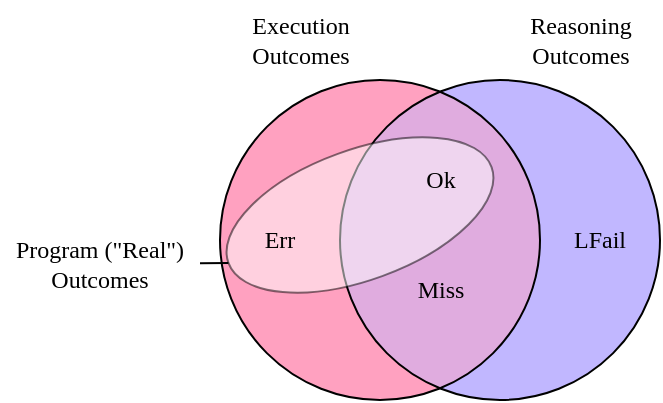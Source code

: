 <mxfile version="20.8.16" type="device"><diagram name="Page-1" id="u4GGVM2CycR6bTJJhAIr"><mxGraphModel dx="867" dy="613" grid="1" gridSize="10" guides="1" tooltips="1" connect="1" arrows="1" fold="1" page="1" pageScale="1" pageWidth="827" pageHeight="1169" math="0" shadow="0"><root><mxCell id="0"/><mxCell id="1" parent="0"/><mxCell id="nd8qqIKT38MLZwUfGeKC-6" value="Execution&lt;br&gt;Outcomes" style="text;html=1;align=center;verticalAlign=middle;resizable=0;points=[];autosize=1;strokeColor=none;fillColor=none;fontFamily=CMU Serif;" parent="1" vertex="1"><mxGeometry x="160" y="160" width="80" height="40" as="geometry"/></mxCell><mxCell id="nd8qqIKT38MLZwUfGeKC-7" value="Reasoning&lt;br&gt;Outcomes" style="text;html=1;align=center;verticalAlign=middle;resizable=0;points=[];autosize=1;strokeColor=none;fillColor=none;fontFamily=CMU Serif;" parent="1" vertex="1"><mxGeometry x="300" y="160" width="80" height="40" as="geometry"/></mxCell><mxCell id="lzb9hUnGGE5Yjc6peJZC-3" value="Program (&quot;Real&quot;) Outcomes" style="text;html=1;strokeColor=none;fillColor=none;align=center;verticalAlign=middle;whiteSpace=wrap;rounded=0;fontFamily=CMU Serif;" vertex="1" parent="1"><mxGeometry x="50" y="277" width="100" height="30" as="geometry"/></mxCell><mxCell id="nd8qqIKT38MLZwUfGeKC-13" value="" style="ellipse;whiteSpace=wrap;html=1;fillColor=#C1B8FF;strokeColor=none;" parent="1" vertex="1"><mxGeometry x="220" y="200" width="160" height="160" as="geometry"/></mxCell><mxCell id="nd8qqIKT38MLZwUfGeKC-1" value="" style="ellipse;whiteSpace=wrap;html=1;fillColor=#FFA1C0;strokeColor=none;" parent="1" vertex="1"><mxGeometry x="160" y="200" width="160" height="160" as="geometry"/></mxCell><mxCell id="nd8qqIKT38MLZwUfGeKC-3" value="" style="ellipse;whiteSpace=wrap;html=1;fillColor=#C1B8FF;strokeColor=none;opacity=50;" parent="1" vertex="1"><mxGeometry x="220" y="200" width="160" height="160" as="geometry"/></mxCell><mxCell id="nd8qqIKT38MLZwUfGeKC-2" value="" style="ellipse;whiteSpace=wrap;html=1;fillColor=none;" parent="1" vertex="1"><mxGeometry x="220" y="200" width="160" height="160" as="geometry"/></mxCell><mxCell id="nd8qqIKT38MLZwUfGeKC-5" value="" style="ellipse;whiteSpace=wrap;html=1;fillColor=none;strokeColor=default;" parent="1" vertex="1"><mxGeometry x="160" y="200" width="160" height="160" as="geometry"/></mxCell><mxCell id="nd8qqIKT38MLZwUfGeKC-15" value="LFail" style="text;html=1;strokeColor=none;fillColor=none;align=center;verticalAlign=middle;whiteSpace=wrap;rounded=0;fontFamily=Inconsolata;" parent="1" vertex="1"><mxGeometry x="320" y="265" width="60" height="30" as="geometry"/></mxCell><mxCell id="lzb9hUnGGE5Yjc6peJZC-1" value="" style="ellipse;whiteSpace=wrap;html=1;rotation=-20;opacity=50;" vertex="1" parent="1"><mxGeometry x="160" y="235" width="140" height="65" as="geometry"/></mxCell><mxCell id="lzb9hUnGGE5Yjc6peJZC-2" value="Miss" style="text;html=1;align=center;verticalAlign=middle;resizable=0;points=[];autosize=1;strokeColor=none;fillColor=none;fontFamily=Inconsolata;" vertex="1" parent="1"><mxGeometry x="245" y="290" width="50" height="30" as="geometry"/></mxCell><mxCell id="nd8qqIKT38MLZwUfGeKC-14" value="Err" style="text;html=1;strokeColor=none;fillColor=none;align=center;verticalAlign=middle;whiteSpace=wrap;rounded=0;fontFamily=Inconsolata;" parent="1" vertex="1"><mxGeometry x="160" y="265" width="60" height="30" as="geometry"/></mxCell><mxCell id="nd8qqIKT38MLZwUfGeKC-8" value="Ok" style="text;html=1;align=center;verticalAlign=middle;resizable=0;points=[];autosize=1;strokeColor=none;fillColor=none;fontFamily=Inconsolata;" parent="1" vertex="1"><mxGeometry x="250" y="235" width="40" height="30" as="geometry"/></mxCell><mxCell id="lzb9hUnGGE5Yjc6peJZC-4" style="rounded=0;orthogonalLoop=1;jettySize=auto;html=1;fontFamily=CMU Serif;endArrow=none;endFill=0;entryX=0;entryY=0.5;entryDx=0;entryDy=0;" edge="1" parent="1" source="lzb9hUnGGE5Yjc6peJZC-3" target="lzb9hUnGGE5Yjc6peJZC-1"><mxGeometry relative="1" as="geometry"><mxPoint x="120" y="250" as="sourcePoint"/></mxGeometry></mxCell></root></mxGraphModel></diagram></mxfile>